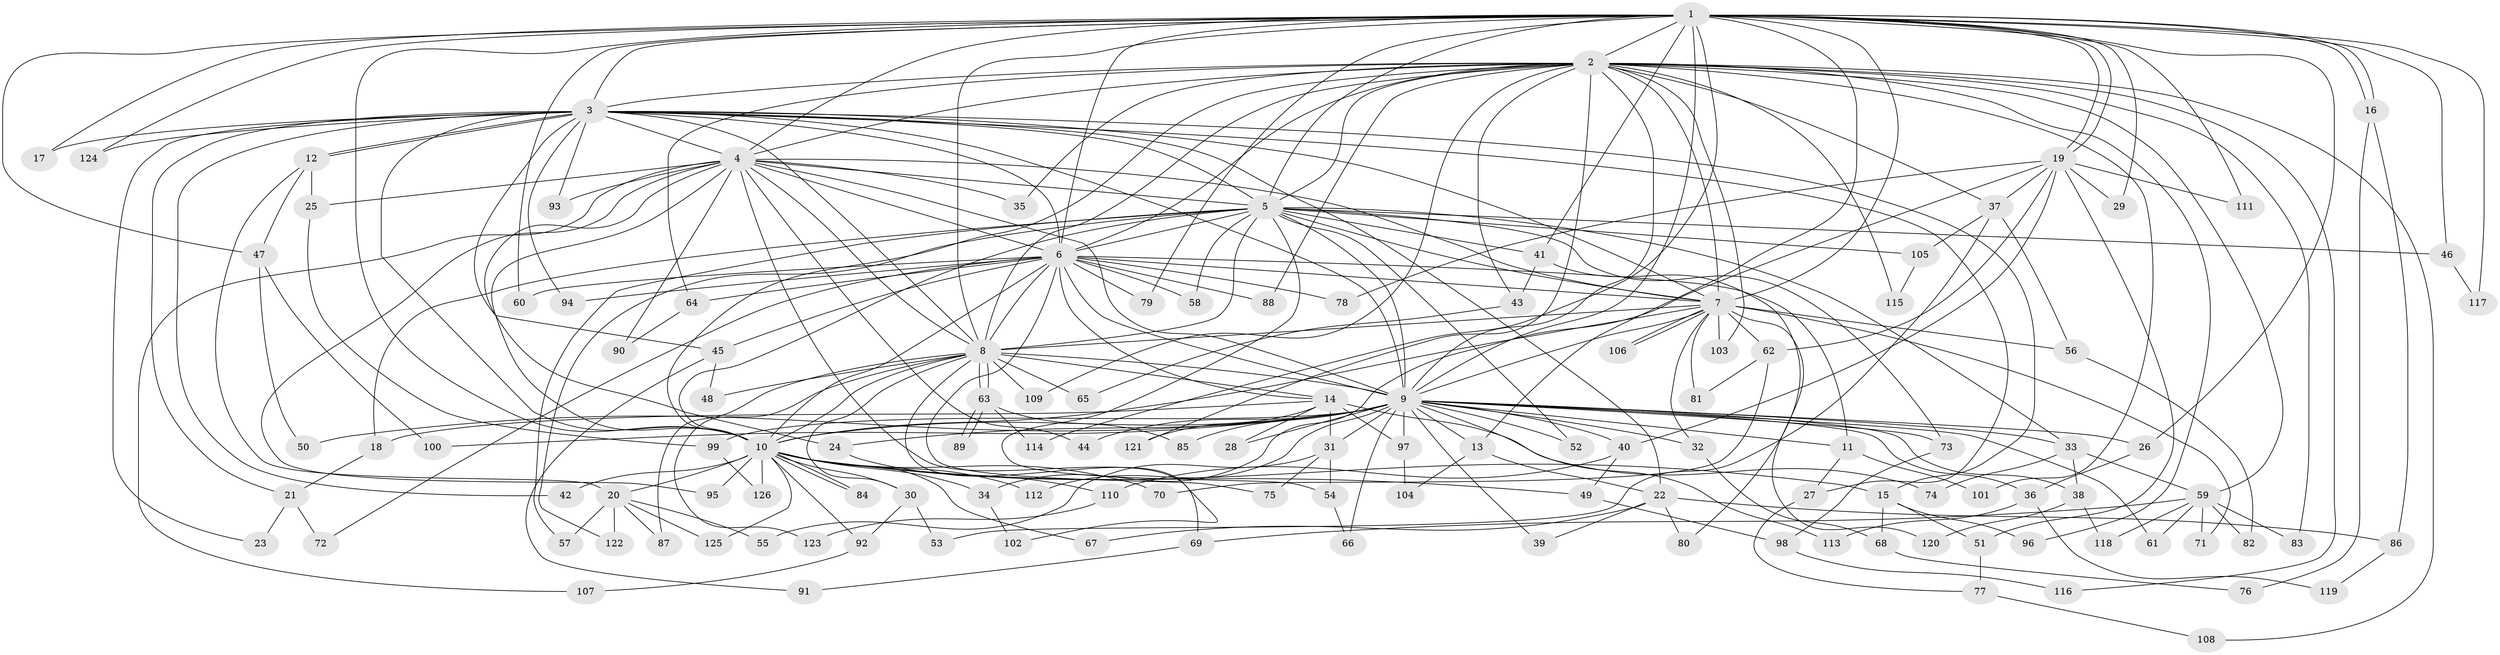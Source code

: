 // coarse degree distribution, {42: 0.010638297872340425, 22: 0.02127659574468085, 16: 0.010638297872340425, 18: 0.031914893617021274, 17: 0.010638297872340425, 19: 0.010638297872340425, 5: 0.07446808510638298, 3: 0.1276595744680851, 8: 0.02127659574468085, 6: 0.031914893617021274, 4: 0.0851063829787234, 2: 0.5425531914893617, 12: 0.010638297872340425, 7: 0.010638297872340425}
// Generated by graph-tools (version 1.1) at 2025/23/03/03/25 07:23:37]
// undirected, 126 vertices, 277 edges
graph export_dot {
graph [start="1"]
  node [color=gray90,style=filled];
  1;
  2;
  3;
  4;
  5;
  6;
  7;
  8;
  9;
  10;
  11;
  12;
  13;
  14;
  15;
  16;
  17;
  18;
  19;
  20;
  21;
  22;
  23;
  24;
  25;
  26;
  27;
  28;
  29;
  30;
  31;
  32;
  33;
  34;
  35;
  36;
  37;
  38;
  39;
  40;
  41;
  42;
  43;
  44;
  45;
  46;
  47;
  48;
  49;
  50;
  51;
  52;
  53;
  54;
  55;
  56;
  57;
  58;
  59;
  60;
  61;
  62;
  63;
  64;
  65;
  66;
  67;
  68;
  69;
  70;
  71;
  72;
  73;
  74;
  75;
  76;
  77;
  78;
  79;
  80;
  81;
  82;
  83;
  84;
  85;
  86;
  87;
  88;
  89;
  90;
  91;
  92;
  93;
  94;
  95;
  96;
  97;
  98;
  99;
  100;
  101;
  102;
  103;
  104;
  105;
  106;
  107;
  108;
  109;
  110;
  111;
  112;
  113;
  114;
  115;
  116;
  117;
  118;
  119;
  120;
  121;
  122;
  123;
  124;
  125;
  126;
  1 -- 2;
  1 -- 3;
  1 -- 4;
  1 -- 5;
  1 -- 6;
  1 -- 7;
  1 -- 8;
  1 -- 9;
  1 -- 10;
  1 -- 13;
  1 -- 16;
  1 -- 16;
  1 -- 17;
  1 -- 19;
  1 -- 19;
  1 -- 26;
  1 -- 29;
  1 -- 41;
  1 -- 46;
  1 -- 47;
  1 -- 60;
  1 -- 79;
  1 -- 111;
  1 -- 114;
  1 -- 117;
  1 -- 124;
  2 -- 3;
  2 -- 4;
  2 -- 5;
  2 -- 6;
  2 -- 7;
  2 -- 8;
  2 -- 9;
  2 -- 10;
  2 -- 35;
  2 -- 37;
  2 -- 43;
  2 -- 59;
  2 -- 64;
  2 -- 83;
  2 -- 88;
  2 -- 96;
  2 -- 101;
  2 -- 103;
  2 -- 108;
  2 -- 109;
  2 -- 115;
  2 -- 116;
  2 -- 121;
  3 -- 4;
  3 -- 5;
  3 -- 6;
  3 -- 7;
  3 -- 8;
  3 -- 9;
  3 -- 10;
  3 -- 12;
  3 -- 12;
  3 -- 15;
  3 -- 17;
  3 -- 21;
  3 -- 22;
  3 -- 23;
  3 -- 27;
  3 -- 42;
  3 -- 45;
  3 -- 93;
  3 -- 94;
  3 -- 124;
  4 -- 5;
  4 -- 6;
  4 -- 7;
  4 -- 8;
  4 -- 9;
  4 -- 10;
  4 -- 24;
  4 -- 25;
  4 -- 35;
  4 -- 44;
  4 -- 69;
  4 -- 90;
  4 -- 93;
  4 -- 95;
  4 -- 107;
  5 -- 6;
  5 -- 7;
  5 -- 8;
  5 -- 9;
  5 -- 10;
  5 -- 18;
  5 -- 33;
  5 -- 41;
  5 -- 46;
  5 -- 52;
  5 -- 54;
  5 -- 57;
  5 -- 58;
  5 -- 73;
  5 -- 105;
  5 -- 122;
  6 -- 7;
  6 -- 8;
  6 -- 9;
  6 -- 10;
  6 -- 11;
  6 -- 14;
  6 -- 45;
  6 -- 58;
  6 -- 60;
  6 -- 64;
  6 -- 72;
  6 -- 75;
  6 -- 78;
  6 -- 79;
  6 -- 88;
  6 -- 94;
  7 -- 8;
  7 -- 9;
  7 -- 10;
  7 -- 32;
  7 -- 56;
  7 -- 62;
  7 -- 71;
  7 -- 81;
  7 -- 103;
  7 -- 106;
  7 -- 106;
  7 -- 120;
  8 -- 9;
  8 -- 10;
  8 -- 14;
  8 -- 30;
  8 -- 48;
  8 -- 63;
  8 -- 63;
  8 -- 65;
  8 -- 87;
  8 -- 102;
  8 -- 109;
  8 -- 123;
  9 -- 10;
  9 -- 11;
  9 -- 13;
  9 -- 24;
  9 -- 26;
  9 -- 28;
  9 -- 31;
  9 -- 32;
  9 -- 33;
  9 -- 36;
  9 -- 38;
  9 -- 39;
  9 -- 40;
  9 -- 44;
  9 -- 50;
  9 -- 52;
  9 -- 61;
  9 -- 66;
  9 -- 73;
  9 -- 85;
  9 -- 97;
  9 -- 99;
  9 -- 100;
  9 -- 112;
  9 -- 113;
  10 -- 15;
  10 -- 20;
  10 -- 30;
  10 -- 34;
  10 -- 42;
  10 -- 49;
  10 -- 67;
  10 -- 70;
  10 -- 84;
  10 -- 84;
  10 -- 92;
  10 -- 95;
  10 -- 112;
  10 -- 125;
  10 -- 126;
  11 -- 27;
  11 -- 101;
  12 -- 20;
  12 -- 25;
  12 -- 47;
  13 -- 22;
  13 -- 104;
  14 -- 18;
  14 -- 28;
  14 -- 31;
  14 -- 74;
  14 -- 97;
  14 -- 121;
  15 -- 51;
  15 -- 68;
  15 -- 96;
  16 -- 76;
  16 -- 86;
  18 -- 21;
  19 -- 29;
  19 -- 34;
  19 -- 37;
  19 -- 40;
  19 -- 51;
  19 -- 62;
  19 -- 78;
  19 -- 111;
  20 -- 55;
  20 -- 57;
  20 -- 87;
  20 -- 122;
  20 -- 125;
  21 -- 23;
  21 -- 72;
  22 -- 39;
  22 -- 67;
  22 -- 80;
  22 -- 86;
  24 -- 110;
  25 -- 99;
  26 -- 36;
  27 -- 77;
  30 -- 53;
  30 -- 92;
  31 -- 54;
  31 -- 55;
  31 -- 75;
  32 -- 68;
  33 -- 38;
  33 -- 59;
  33 -- 74;
  34 -- 102;
  36 -- 113;
  36 -- 119;
  37 -- 53;
  37 -- 56;
  37 -- 105;
  38 -- 118;
  38 -- 120;
  40 -- 49;
  40 -- 110;
  41 -- 43;
  41 -- 80;
  43 -- 65;
  45 -- 48;
  45 -- 91;
  46 -- 117;
  47 -- 50;
  47 -- 100;
  49 -- 98;
  51 -- 77;
  54 -- 66;
  56 -- 82;
  59 -- 61;
  59 -- 69;
  59 -- 71;
  59 -- 82;
  59 -- 83;
  59 -- 118;
  62 -- 70;
  62 -- 81;
  63 -- 85;
  63 -- 89;
  63 -- 89;
  63 -- 114;
  64 -- 90;
  68 -- 76;
  69 -- 91;
  73 -- 98;
  77 -- 108;
  86 -- 119;
  92 -- 107;
  97 -- 104;
  98 -- 116;
  99 -- 126;
  105 -- 115;
  110 -- 123;
}
